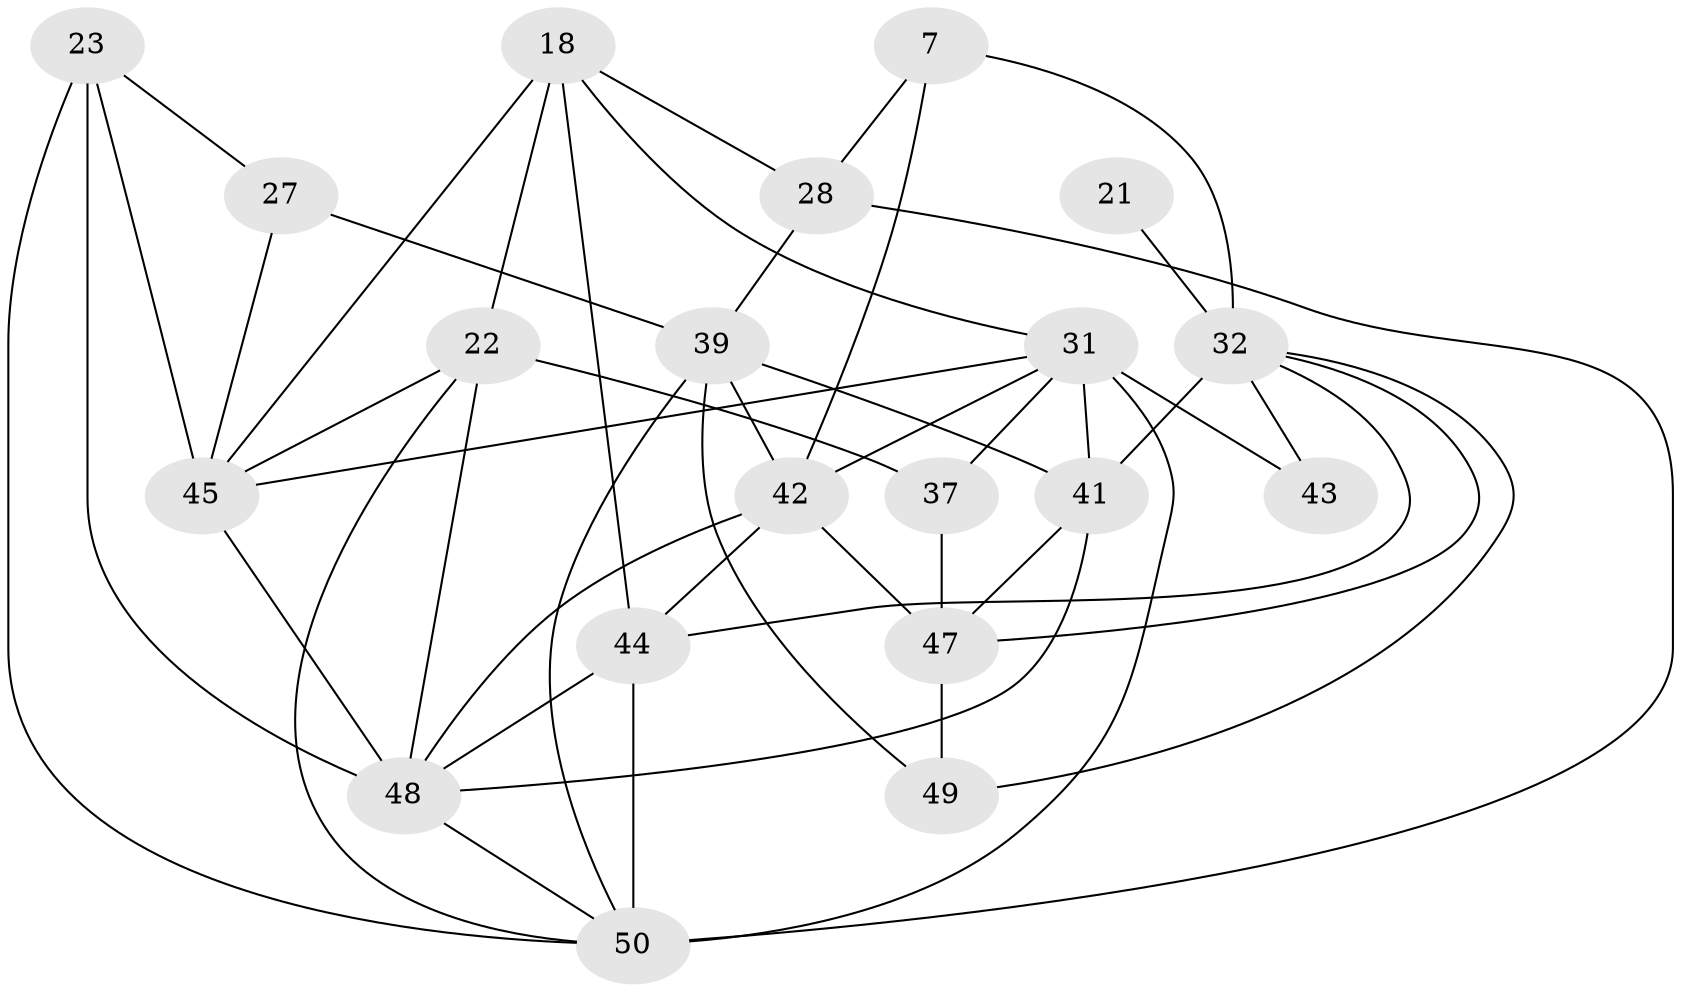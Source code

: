 // original degree distribution, {4: 0.32, 2: 0.14, 5: 0.2, 3: 0.2, 6: 0.14}
// Generated by graph-tools (version 1.1) at 2025/52/03/04/25 21:52:56]
// undirected, 20 vertices, 47 edges
graph export_dot {
graph [start="1"]
  node [color=gray90,style=filled];
  7;
  18;
  21;
  22 [super="+2"];
  23 [super="+17+20"];
  27;
  28 [super="+26"];
  31 [super="+16+19"];
  32 [super="+15+24"];
  37 [super="+35"];
  39 [super="+12"];
  41 [super="+33+38"];
  42 [super="+25"];
  43;
  44 [super="+8+34"];
  45 [super="+40"];
  47;
  48 [super="+36"];
  49 [super="+14"];
  50 [super="+13+46"];
  7 -- 32 [weight=2];
  7 -- 28 [weight=2];
  7 -- 42;
  18 -- 31;
  18 -- 22 [weight=2];
  18 -- 45;
  18 -- 28;
  18 -- 44;
  21 -- 32 [weight=2];
  22 -- 50;
  22 -- 48;
  22 -- 37;
  22 -- 45;
  23 -- 50;
  23 -- 48 [weight=3];
  23 -- 27;
  23 -- 45;
  27 -- 39 [weight=2];
  27 -- 45;
  28 -- 39;
  28 -- 50;
  31 -- 50 [weight=3];
  31 -- 41 [weight=2];
  31 -- 37;
  31 -- 43;
  31 -- 42 [weight=2];
  31 -- 45;
  32 -- 41 [weight=3];
  32 -- 43;
  32 -- 47;
  32 -- 49;
  32 -- 44;
  37 -- 47;
  39 -- 49 [weight=2];
  39 -- 41 [weight=2];
  39 -- 42 [weight=2];
  39 -- 50 [weight=2];
  41 -- 48 [weight=2];
  41 -- 47;
  42 -- 48 [weight=2];
  42 -- 47;
  42 -- 44;
  44 -- 50 [weight=2];
  44 -- 48;
  45 -- 48;
  47 -- 49 [weight=2];
  48 -- 50;
}
